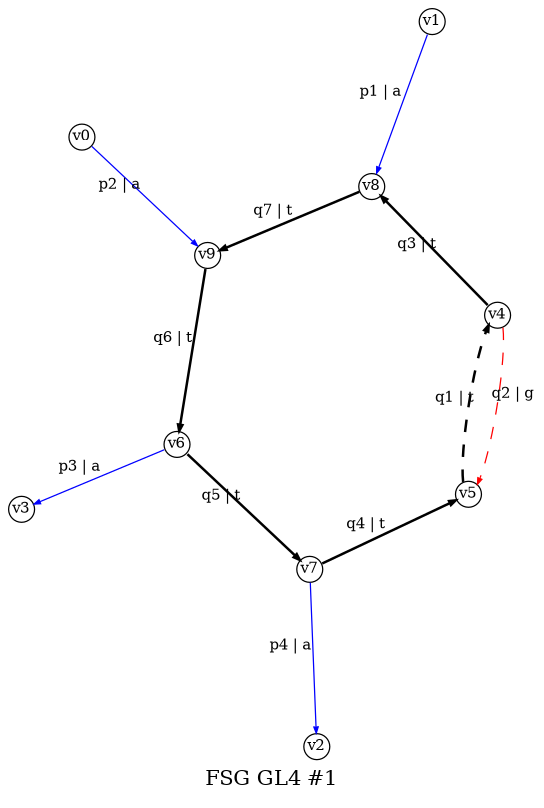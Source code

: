 digraph dot_1_0_GL4 {
label="FSG GL4 #1";
noverlap="scale"; layout="neato";
graph [ fontsize=10,ratio=1.5 ];
node [ fontsize=7,shape=circle,margin=0,height=0.01,penwidth=0.6 ];
edge [ fontsize=7,arrowsize=0.3,penwidth=0.6 ];
"v1" -> "v8" [label="p1 | a",color="blue",penwidth="0.6",style="solid"];
"v0" -> "v9" [label="p2 | a",color="blue",penwidth="0.6",style="solid"];
"v6" -> "v3" [label="p3 | a",color="blue",penwidth="0.6",style="solid"];
"v7" -> "v2" [label="p4 | a",color="blue",penwidth="0.6",style="solid"];
"v5" -> "v4" [label="q1 | t",color="black",penwidth="1.2",style="dashed"];
"v4" -> "v5" [label="q2 | g",color="red",penwidth="0.6",style="dashed"];
"v4" -> "v8" [label="q3 | t",color="black",penwidth="1.2",style="solid"];
"v7" -> "v5" [label="q4 | t",color="black",penwidth="1.2",style="solid"];
"v6" -> "v7" [label="q5 | t",color="black",penwidth="1.2",style="solid"];
"v9" -> "v6" [label="q6 | t",color="black",penwidth="1.2",style="solid"];
"v8" -> "v9" [label="q7 | t",color="black",penwidth="1.2",style="solid"];
}